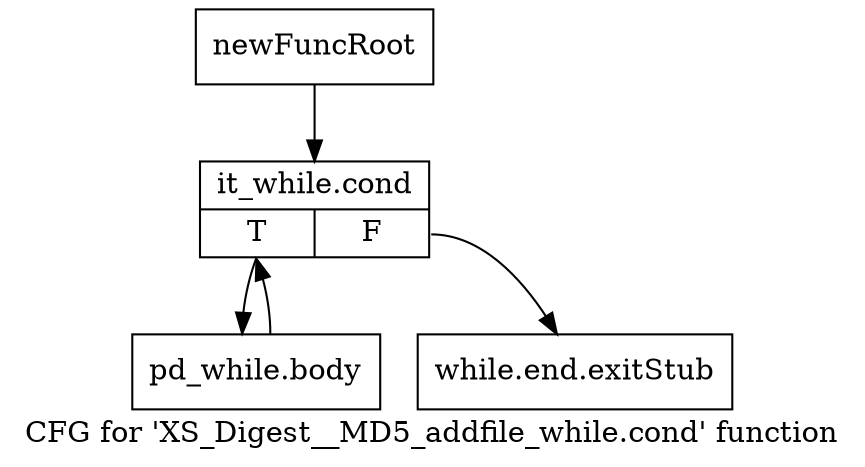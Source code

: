 digraph "CFG for 'XS_Digest__MD5_addfile_while.cond' function" {
	label="CFG for 'XS_Digest__MD5_addfile_while.cond' function";

	Node0x589f210 [shape=record,label="{newFuncRoot}"];
	Node0x589f210 -> Node0x589f2b0;
	Node0x589f260 [shape=record,label="{while.end.exitStub}"];
	Node0x589f2b0 [shape=record,label="{it_while.cond|{<s0>T|<s1>F}}"];
	Node0x589f2b0:s0 -> Node0x589f300;
	Node0x589f2b0:s1 -> Node0x589f260;
	Node0x589f300 [shape=record,label="{pd_while.body}"];
	Node0x589f300 -> Node0x589f2b0;
}
